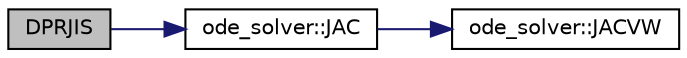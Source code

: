 digraph G
{
  edge [fontname="Helvetica",fontsize="10",labelfontname="Helvetica",labelfontsize="10"];
  node [fontname="Helvetica",fontsize="10",shape=record];
  rankdir=LR;
  Node1 [label="DPRJIS",height=0.2,width=0.4,color="black", fillcolor="grey75", style="filled" fontcolor="black"];
  Node1 -> Node2 [color="midnightblue",fontsize="10",style="solid",fontname="Helvetica"];
  Node2 [label="ode_solver::JAC",height=0.2,width=0.4,color="black", fillcolor="white", style="filled",URL="$namespaceode__solver.html#a5934afd4f484c52fdaeeae029d123837"];
  Node2 -> Node3 [color="midnightblue",fontsize="10",style="solid",fontname="Helvetica"];
  Node3 [label="ode_solver::JACVW",height=0.2,width=0.4,color="black", fillcolor="white", style="filled",URL="$namespaceode__solver.html#a287d93b5f2aa82dc7b7ada5d3edf1445"];
}
